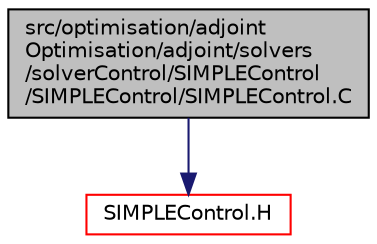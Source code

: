 digraph "src/optimisation/adjointOptimisation/adjoint/solvers/solverControl/SIMPLEControl/SIMPLEControl/SIMPLEControl.C"
{
  bgcolor="transparent";
  edge [fontname="Helvetica",fontsize="10",labelfontname="Helvetica",labelfontsize="10"];
  node [fontname="Helvetica",fontsize="10",shape=record];
  Node1 [label="src/optimisation/adjoint\lOptimisation/adjoint/solvers\l/solverControl/SIMPLEControl\l/SIMPLEControl/SIMPLEControl.C",height=0.2,width=0.4,color="black", fillcolor="grey75", style="filled" fontcolor="black"];
  Node1 -> Node2 [color="midnightblue",fontsize="10",style="solid",fontname="Helvetica"];
  Node2 [label="SIMPLEControl.H",height=0.2,width=0.4,color="red",URL="$SIMPLEControl_8H.html"];
}
